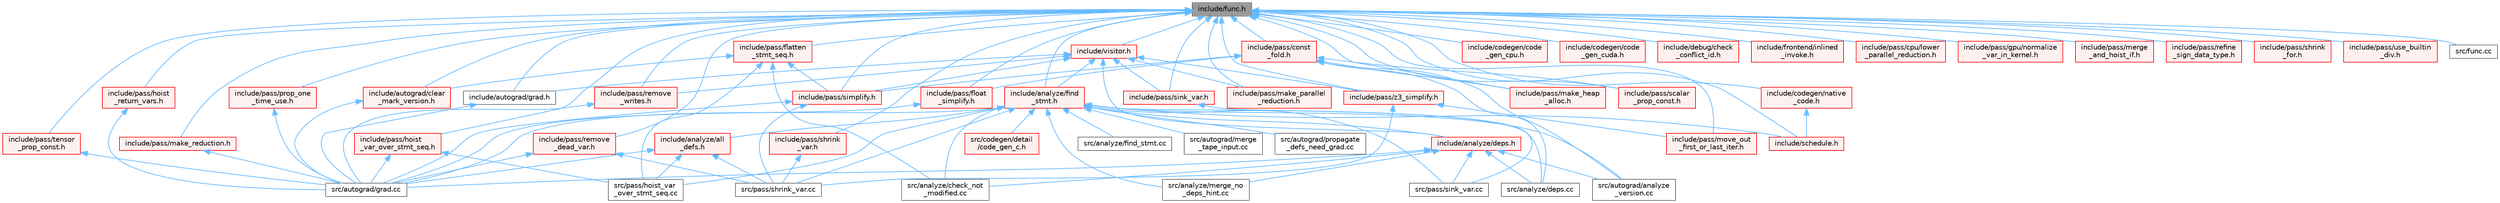 digraph "include/func.h"
{
 // LATEX_PDF_SIZE
  bgcolor="transparent";
  edge [fontname=Helvetica,fontsize=10,labelfontname=Helvetica,labelfontsize=10];
  node [fontname=Helvetica,fontsize=10,shape=box,height=0.2,width=0.4];
  Node1 [label="include/func.h",height=0.2,width=0.4,color="gray40", fillcolor="grey60", style="filled", fontcolor="black",tooltip=" "];
  Node1 -> Node2 [dir="back",color="steelblue1",style="solid"];
  Node2 [label="include/analyze/find\l_stmt.h",height=0.2,width=0.4,color="red", fillcolor="#FFF0F0", style="filled",URL="$find__stmt_8h.html",tooltip=" "];
  Node2 -> Node3 [dir="back",color="steelblue1",style="solid"];
  Node3 [label="include/analyze/all\l_defs.h",height=0.2,width=0.4,color="red", fillcolor="#FFF0F0", style="filled",URL="$all__defs_8h.html",tooltip=" "];
  Node3 -> Node6 [dir="back",color="steelblue1",style="solid"];
  Node6 [label="src/autograd/grad.cc",height=0.2,width=0.4,color="grey40", fillcolor="white", style="filled",URL="$grad_8cc.html",tooltip=" "];
  Node3 -> Node7 [dir="back",color="steelblue1",style="solid"];
  Node7 [label="src/pass/hoist_var\l_over_stmt_seq.cc",height=0.2,width=0.4,color="grey40", fillcolor="white", style="filled",URL="$hoist__var__over__stmt__seq_8cc.html",tooltip=" "];
  Node3 -> Node8 [dir="back",color="steelblue1",style="solid"];
  Node8 [label="src/pass/shrink_var.cc",height=0.2,width=0.4,color="grey40", fillcolor="white", style="filled",URL="$shrink__var_8cc.html",tooltip=" "];
  Node2 -> Node11 [dir="back",color="steelblue1",style="solid"];
  Node11 [label="include/analyze/deps.h",height=0.2,width=0.4,color="red", fillcolor="#FFF0F0", style="filled",URL="$deps_8h.html",tooltip=" "];
  Node11 -> Node12 [dir="back",color="steelblue1",style="solid"];
  Node12 [label="src/analyze/check_not\l_modified.cc",height=0.2,width=0.4,color="grey40", fillcolor="white", style="filled",URL="$check__not__modified_8cc.html",tooltip=" "];
  Node11 -> Node13 [dir="back",color="steelblue1",style="solid"];
  Node13 [label="src/analyze/deps.cc",height=0.2,width=0.4,color="grey40", fillcolor="white", style="filled",URL="$deps_8cc.html",tooltip=" "];
  Node11 -> Node14 [dir="back",color="steelblue1",style="solid"];
  Node14 [label="src/analyze/merge_no\l_deps_hint.cc",height=0.2,width=0.4,color="grey40", fillcolor="white", style="filled",URL="$merge__no__deps__hint_8cc.html",tooltip=" "];
  Node11 -> Node15 [dir="back",color="steelblue1",style="solid"];
  Node15 [label="src/autograd/analyze\l_version.cc",height=0.2,width=0.4,color="grey40", fillcolor="white", style="filled",URL="$analyze__version_8cc.html",tooltip=" "];
  Node11 -> Node6 [dir="back",color="steelblue1",style="solid"];
  Node11 -> Node21 [dir="back",color="steelblue1",style="solid"];
  Node21 [label="src/pass/sink_var.cc",height=0.2,width=0.4,color="grey40", fillcolor="white", style="filled",URL="$sink__var_8cc.html",tooltip=" "];
  Node2 -> Node38 [dir="back",color="steelblue1",style="solid"];
  Node38 [label="include/schedule.h",height=0.2,width=0.4,color="red", fillcolor="#FFF0F0", style="filled",URL="$schedule_8h.html",tooltip=" "];
  Node2 -> Node12 [dir="back",color="steelblue1",style="solid"];
  Node2 -> Node13 [dir="back",color="steelblue1",style="solid"];
  Node2 -> Node53 [dir="back",color="steelblue1",style="solid"];
  Node53 [label="src/analyze/find_stmt.cc",height=0.2,width=0.4,color="grey40", fillcolor="white", style="filled",URL="$find__stmt_8cc.html",tooltip=" "];
  Node2 -> Node14 [dir="back",color="steelblue1",style="solid"];
  Node2 -> Node15 [dir="back",color="steelblue1",style="solid"];
  Node2 -> Node6 [dir="back",color="steelblue1",style="solid"];
  Node2 -> Node54 [dir="back",color="steelblue1",style="solid"];
  Node54 [label="src/autograd/merge\l_tape_input.cc",height=0.2,width=0.4,color="grey40", fillcolor="white", style="filled",URL="$merge__tape__input_8cc.html",tooltip=" "];
  Node2 -> Node55 [dir="back",color="steelblue1",style="solid"];
  Node55 [label="src/autograd/propagate\l_defs_need_grad.cc",height=0.2,width=0.4,color="grey40", fillcolor="white", style="filled",URL="$propagate__defs__need__grad_8cc.html",tooltip=" "];
  Node2 -> Node56 [dir="back",color="steelblue1",style="solid"];
  Node56 [label="src/codegen/detail\l/code_gen_c.h",height=0.2,width=0.4,color="red", fillcolor="#FFF0F0", style="filled",URL="$src_2codegen_2detail_2code__gen__c_8h.html",tooltip=" "];
  Node2 -> Node7 [dir="back",color="steelblue1",style="solid"];
  Node2 -> Node8 [dir="back",color="steelblue1",style="solid"];
  Node2 -> Node21 [dir="back",color="steelblue1",style="solid"];
  Node1 -> Node60 [dir="back",color="steelblue1",style="solid"];
  Node60 [label="include/autograd/clear\l_mark_version.h",height=0.2,width=0.4,color="red", fillcolor="#FFF0F0", style="filled",URL="$clear__mark__version_8h.html",tooltip=" "];
  Node60 -> Node6 [dir="back",color="steelblue1",style="solid"];
  Node1 -> Node62 [dir="back",color="steelblue1",style="solid"];
  Node62 [label="include/autograd/grad.h",height=0.2,width=0.4,color="grey40", fillcolor="white", style="filled",URL="$grad_8h.html",tooltip=" "];
  Node62 -> Node6 [dir="back",color="steelblue1",style="solid"];
  Node1 -> Node63 [dir="back",color="steelblue1",style="solid"];
  Node63 [label="include/codegen/code\l_gen_cpu.h",height=0.2,width=0.4,color="red", fillcolor="#FFF0F0", style="filled",URL="$code__gen__cpu_8h.html",tooltip=" "];
  Node1 -> Node65 [dir="back",color="steelblue1",style="solid"];
  Node65 [label="include/codegen/code\l_gen_cuda.h",height=0.2,width=0.4,color="red", fillcolor="#FFF0F0", style="filled",URL="$code__gen__cuda_8h.html",tooltip=" "];
  Node1 -> Node66 [dir="back",color="steelblue1",style="solid"];
  Node66 [label="include/codegen/native\l_code.h",height=0.2,width=0.4,color="red", fillcolor="#FFF0F0", style="filled",URL="$native__code_8h.html",tooltip=" "];
  Node66 -> Node38 [dir="back",color="steelblue1",style="solid"];
  Node1 -> Node77 [dir="back",color="steelblue1",style="solid"];
  Node77 [label="include/debug/check\l_conflict_id.h",height=0.2,width=0.4,color="red", fillcolor="#FFF0F0", style="filled",URL="$check__conflict__id_8h.html",tooltip=" "];
  Node1 -> Node79 [dir="back",color="steelblue1",style="solid"];
  Node79 [label="include/frontend/inlined\l_invoke.h",height=0.2,width=0.4,color="red", fillcolor="#FFF0F0", style="filled",URL="$inlined__invoke_8h.html",tooltip=" "];
  Node1 -> Node81 [dir="back",color="steelblue1",style="solid"];
  Node81 [label="include/pass/const\l_fold.h",height=0.2,width=0.4,color="red", fillcolor="#FFF0F0", style="filled",URL="$const__fold_8h.html",tooltip=" "];
  Node81 -> Node84 [dir="back",color="steelblue1",style="solid"];
  Node84 [label="include/pass/float\l_simplify.h",height=0.2,width=0.4,color="red", fillcolor="#FFF0F0", style="filled",URL="$float__simplify_8h.html",tooltip=" "];
  Node84 -> Node6 [dir="back",color="steelblue1",style="solid"];
  Node81 -> Node86 [dir="back",color="steelblue1",style="solid"];
  Node86 [label="include/pass/make_heap\l_alloc.h",height=0.2,width=0.4,color="red", fillcolor="#FFF0F0", style="filled",URL="$make__heap__alloc_8h.html",tooltip=" "];
  Node81 -> Node88 [dir="back",color="steelblue1",style="solid"];
  Node88 [label="include/pass/scalar\l_prop_const.h",height=0.2,width=0.4,color="red", fillcolor="#FFF0F0", style="filled",URL="$scalar__prop__const_8h.html",tooltip=" "];
  Node81 -> Node90 [dir="back",color="steelblue1",style="solid"];
  Node90 [label="include/pass/simplify.h",height=0.2,width=0.4,color="red", fillcolor="#FFF0F0", style="filled",URL="$simplify_8h.html",tooltip=" "];
  Node90 -> Node6 [dir="back",color="steelblue1",style="solid"];
  Node90 -> Node8 [dir="back",color="steelblue1",style="solid"];
  Node81 -> Node13 [dir="back",color="steelblue1",style="solid"];
  Node81 -> Node15 [dir="back",color="steelblue1",style="solid"];
  Node1 -> Node101 [dir="back",color="steelblue1",style="solid"];
  Node101 [label="include/pass/cpu/lower\l_parallel_reduction.h",height=0.2,width=0.4,color="red", fillcolor="#FFF0F0", style="filled",URL="$cpu_2lower__parallel__reduction_8h.html",tooltip=" "];
  Node1 -> Node102 [dir="back",color="steelblue1",style="solid"];
  Node102 [label="include/pass/flatten\l_stmt_seq.h",height=0.2,width=0.4,color="red", fillcolor="#FFF0F0", style="filled",URL="$flatten__stmt__seq_8h.html",tooltip=" "];
  Node102 -> Node60 [dir="back",color="steelblue1",style="solid"];
  Node102 -> Node90 [dir="back",color="steelblue1",style="solid"];
  Node102 -> Node12 [dir="back",color="steelblue1",style="solid"];
  Node102 -> Node7 [dir="back",color="steelblue1",style="solid"];
  Node1 -> Node84 [dir="back",color="steelblue1",style="solid"];
  Node1 -> Node107 [dir="back",color="steelblue1",style="solid"];
  Node107 [label="include/pass/gpu/normalize\l_var_in_kernel.h",height=0.2,width=0.4,color="red", fillcolor="#FFF0F0", style="filled",URL="$normalize__var__in__kernel_8h.html",tooltip=" "];
  Node1 -> Node108 [dir="back",color="steelblue1",style="solid"];
  Node108 [label="include/pass/hoist\l_return_vars.h",height=0.2,width=0.4,color="red", fillcolor="#FFF0F0", style="filled",URL="$hoist__return__vars_8h.html",tooltip=" "];
  Node108 -> Node6 [dir="back",color="steelblue1",style="solid"];
  Node1 -> Node110 [dir="back",color="steelblue1",style="solid"];
  Node110 [label="include/pass/hoist\l_var_over_stmt_seq.h",height=0.2,width=0.4,color="red", fillcolor="#FFF0F0", style="filled",URL="$hoist__var__over__stmt__seq_8h.html",tooltip=" "];
  Node110 -> Node6 [dir="back",color="steelblue1",style="solid"];
  Node110 -> Node7 [dir="back",color="steelblue1",style="solid"];
  Node1 -> Node86 [dir="back",color="steelblue1",style="solid"];
  Node1 -> Node111 [dir="back",color="steelblue1",style="solid"];
  Node111 [label="include/pass/make_parallel\l_reduction.h",height=0.2,width=0.4,color="red", fillcolor="#FFF0F0", style="filled",URL="$make__parallel__reduction_8h.html",tooltip=" "];
  Node1 -> Node112 [dir="back",color="steelblue1",style="solid"];
  Node112 [label="include/pass/make_reduction.h",height=0.2,width=0.4,color="red", fillcolor="#FFF0F0", style="filled",URL="$make__reduction_8h.html",tooltip=" "];
  Node112 -> Node6 [dir="back",color="steelblue1",style="solid"];
  Node1 -> Node114 [dir="back",color="steelblue1",style="solid"];
  Node114 [label="include/pass/merge\l_and_hoist_if.h",height=0.2,width=0.4,color="red", fillcolor="#FFF0F0", style="filled",URL="$merge__and__hoist__if_8h.html",tooltip=" "];
  Node1 -> Node115 [dir="back",color="steelblue1",style="solid"];
  Node115 [label="include/pass/move_out\l_first_or_last_iter.h",height=0.2,width=0.4,color="red", fillcolor="#FFF0F0", style="filled",URL="$move__out__first__or__last__iter_8h.html",tooltip=" "];
  Node1 -> Node117 [dir="back",color="steelblue1",style="solid"];
  Node117 [label="include/pass/prop_one\l_time_use.h",height=0.2,width=0.4,color="red", fillcolor="#FFF0F0", style="filled",URL="$prop__one__time__use_8h.html",tooltip=" "];
  Node117 -> Node6 [dir="back",color="steelblue1",style="solid"];
  Node1 -> Node118 [dir="back",color="steelblue1",style="solid"];
  Node118 [label="include/pass/refine\l_sign_data_type.h",height=0.2,width=0.4,color="red", fillcolor="#FFF0F0", style="filled",URL="$refine__sign__data__type_8h.html",tooltip=" "];
  Node1 -> Node120 [dir="back",color="steelblue1",style="solid"];
  Node120 [label="include/pass/remove\l_dead_var.h",height=0.2,width=0.4,color="red", fillcolor="#FFF0F0", style="filled",URL="$remove__dead__var_8h.html",tooltip=" "];
  Node120 -> Node6 [dir="back",color="steelblue1",style="solid"];
  Node120 -> Node8 [dir="back",color="steelblue1",style="solid"];
  Node1 -> Node121 [dir="back",color="steelblue1",style="solid"];
  Node121 [label="include/pass/remove\l_writes.h",height=0.2,width=0.4,color="red", fillcolor="#FFF0F0", style="filled",URL="$remove__writes_8h.html",tooltip=" "];
  Node121 -> Node6 [dir="back",color="steelblue1",style="solid"];
  Node1 -> Node88 [dir="back",color="steelblue1",style="solid"];
  Node1 -> Node123 [dir="back",color="steelblue1",style="solid"];
  Node123 [label="include/pass/shrink\l_for.h",height=0.2,width=0.4,color="red", fillcolor="#FFF0F0", style="filled",URL="$shrink__for_8h.html",tooltip=" "];
  Node1 -> Node124 [dir="back",color="steelblue1",style="solid"];
  Node124 [label="include/pass/shrink\l_var.h",height=0.2,width=0.4,color="red", fillcolor="#FFF0F0", style="filled",URL="$shrink__var_8h.html",tooltip=" "];
  Node124 -> Node8 [dir="back",color="steelblue1",style="solid"];
  Node1 -> Node90 [dir="back",color="steelblue1",style="solid"];
  Node1 -> Node125 [dir="back",color="steelblue1",style="solid"];
  Node125 [label="include/pass/sink_var.h",height=0.2,width=0.4,color="red", fillcolor="#FFF0F0", style="filled",URL="$sink__var_8h.html",tooltip=" "];
  Node125 -> Node21 [dir="back",color="steelblue1",style="solid"];
  Node1 -> Node126 [dir="back",color="steelblue1",style="solid"];
  Node126 [label="include/pass/tensor\l_prop_const.h",height=0.2,width=0.4,color="red", fillcolor="#FFF0F0", style="filled",URL="$tensor__prop__const_8h.html",tooltip=" "];
  Node126 -> Node6 [dir="back",color="steelblue1",style="solid"];
  Node1 -> Node127 [dir="back",color="steelblue1",style="solid"];
  Node127 [label="include/pass/use_builtin\l_div.h",height=0.2,width=0.4,color="red", fillcolor="#FFF0F0", style="filled",URL="$use__builtin__div_8h.html",tooltip=" "];
  Node1 -> Node129 [dir="back",color="steelblue1",style="solid"];
  Node129 [label="include/pass/z3_simplify.h",height=0.2,width=0.4,color="red", fillcolor="#FFF0F0", style="filled",URL="$z3__simplify_8h.html",tooltip=" "];
  Node129 -> Node115 [dir="back",color="steelblue1",style="solid"];
  Node129 -> Node8 [dir="back",color="steelblue1",style="solid"];
  Node1 -> Node38 [dir="back",color="steelblue1",style="solid"];
  Node1 -> Node130 [dir="back",color="steelblue1",style="solid"];
  Node130 [label="include/visitor.h",height=0.2,width=0.4,color="red", fillcolor="#FFF0F0", style="filled",URL="$visitor_8h.html",tooltip=" "];
  Node130 -> Node11 [dir="back",color="steelblue1",style="solid"];
  Node130 -> Node2 [dir="back",color="steelblue1",style="solid"];
  Node130 -> Node62 [dir="back",color="steelblue1",style="solid"];
  Node130 -> Node111 [dir="back",color="steelblue1",style="solid"];
  Node130 -> Node121 [dir="back",color="steelblue1",style="solid"];
  Node130 -> Node90 [dir="back",color="steelblue1",style="solid"];
  Node130 -> Node125 [dir="back",color="steelblue1",style="solid"];
  Node130 -> Node129 [dir="back",color="steelblue1",style="solid"];
  Node1 -> Node179 [dir="back",color="steelblue1",style="solid"];
  Node179 [label="src/func.cc",height=0.2,width=0.4,color="grey40", fillcolor="white", style="filled",URL="$func_8cc.html",tooltip=" "];
}
